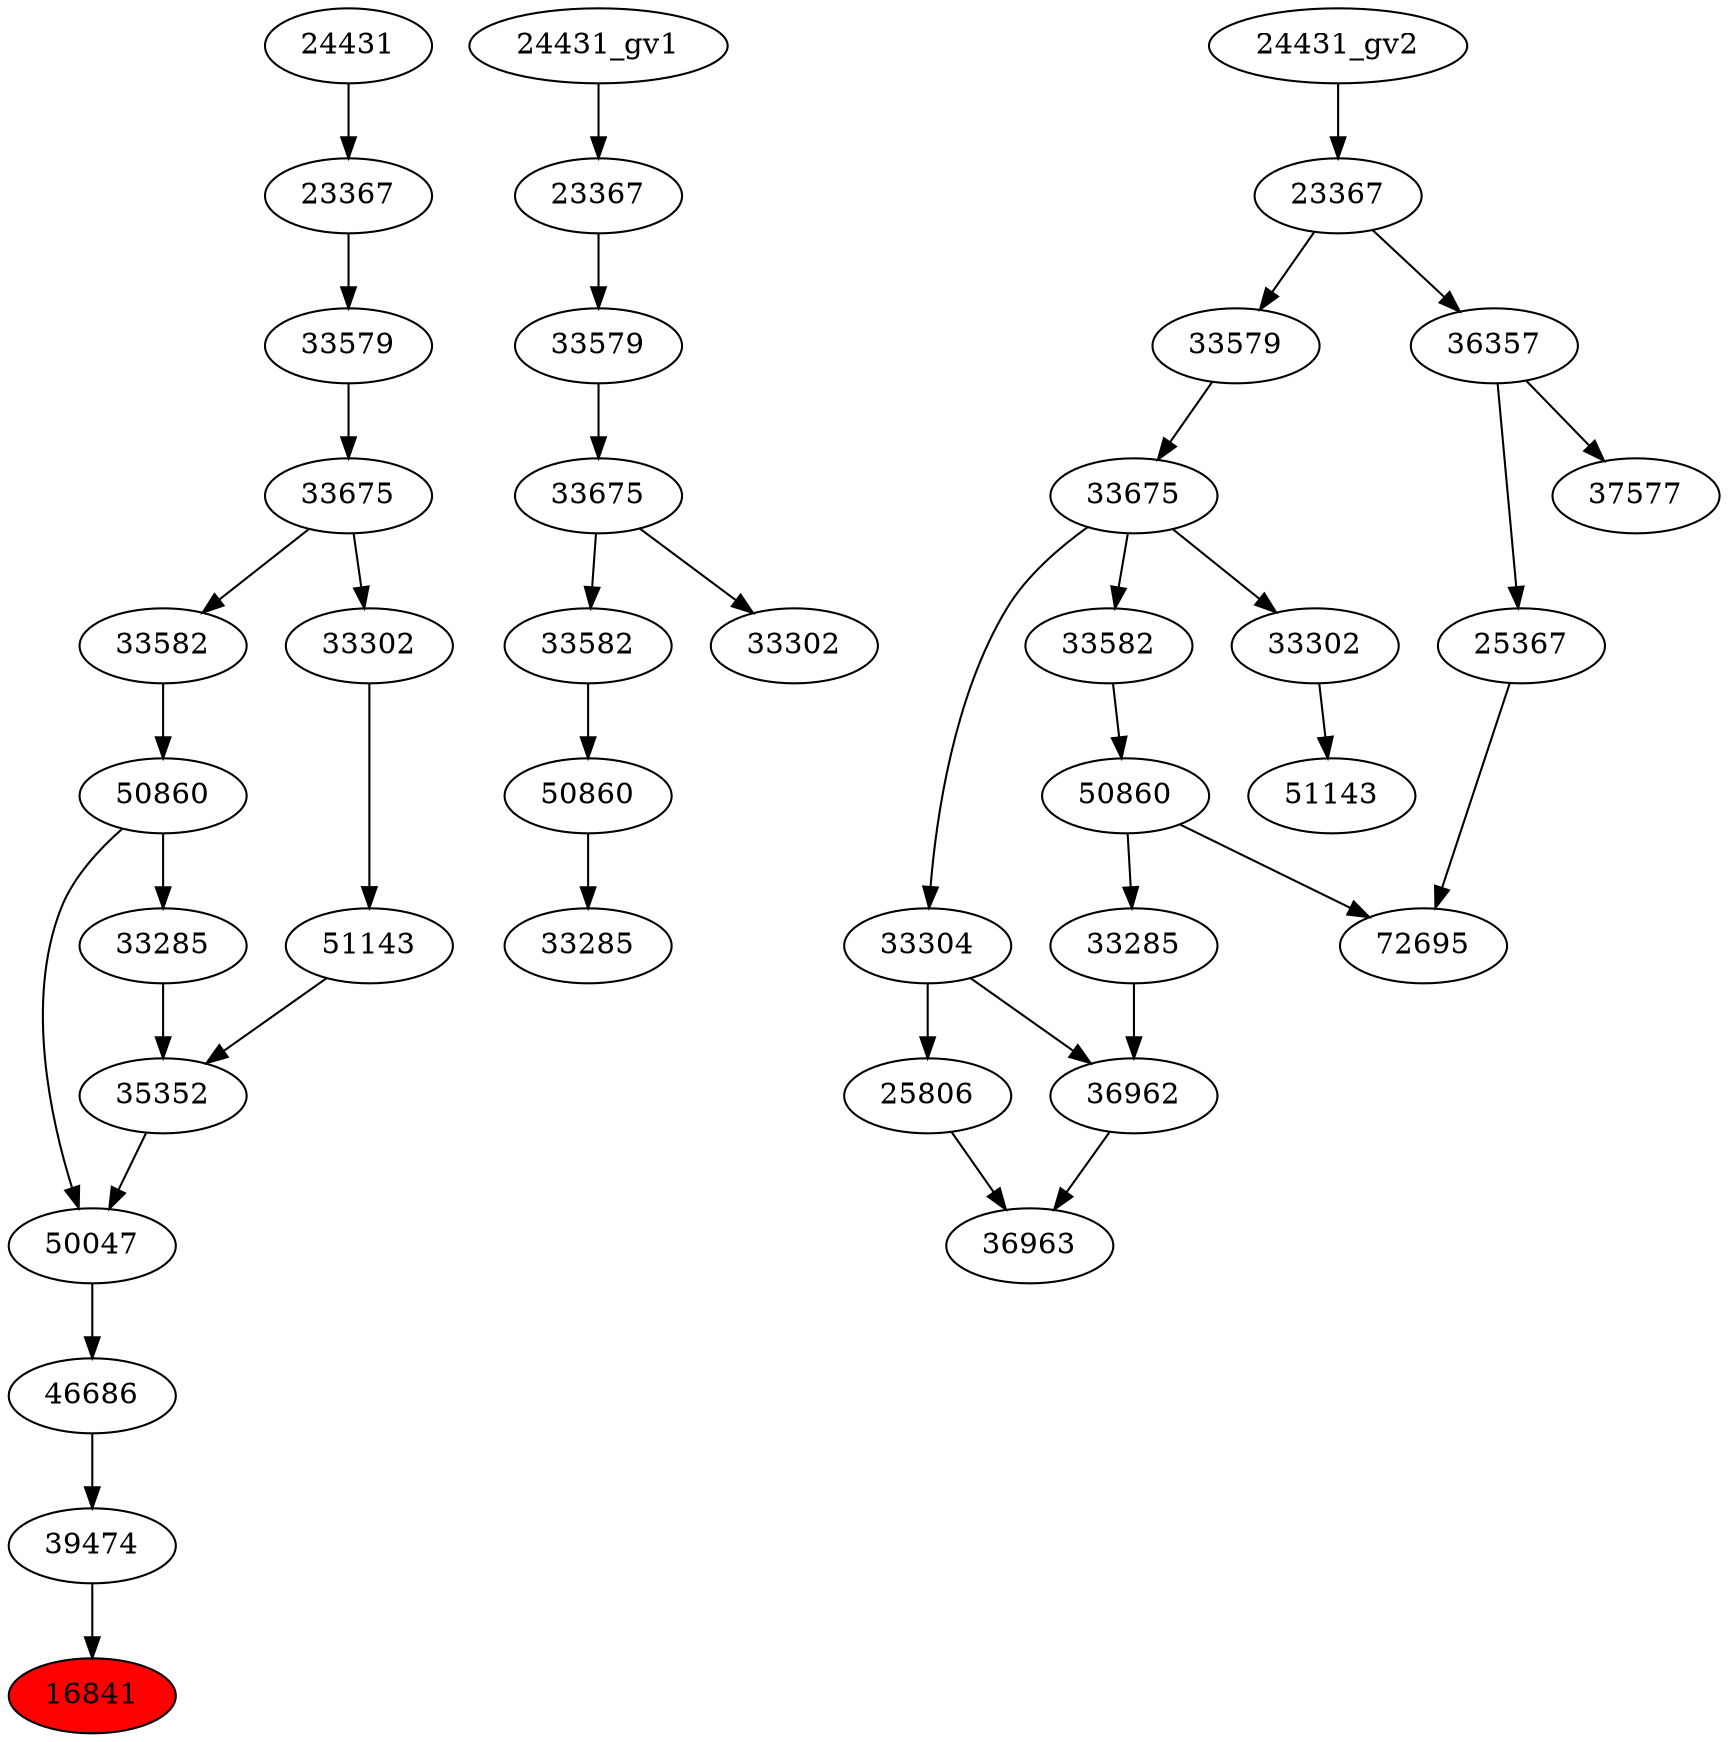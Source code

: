 strict digraph root {
	node [label="\N"];
	{
		node [fillcolor="",
			label="\N",
			style=""
		];
		16841		 [fillcolor=red,
			label=16841,
			style=filled];
		39474		 [label=39474];
		39474 -> 16841;
		46686		 [label=46686];
		46686 -> 39474;
		50047		 [label=50047];
		50047 -> 46686;
		35352		 [label=35352];
		35352 -> 50047;
		50860		 [label=50860];
		50860 -> 50047;
		33285		 [label=33285];
		50860 -> 33285;
		33285 -> 35352;
		51143		 [label=51143];
		51143 -> 35352;
		33582		 [label=33582];
		33582 -> 50860;
		33302		 [label=33302];
		33302 -> 51143;
		33675		 [label=33675];
		33675 -> 33582;
		33675 -> 33302;
		33579		 [label=33579];
		33579 -> 33675;
		23367		 [label=23367];
		23367 -> 33579;
		24431		 [label=24431];
		24431 -> 23367;
	}
	{
		node [label="\N"];
		"50860_gv1"		 [label=50860];
		"33285_gv1"		 [label=33285];
		"50860_gv1" -> "33285_gv1";
		"33582_gv1"		 [label=33582];
		"33582_gv1" -> "50860_gv1";
		"33675_gv1"		 [label=33675];
		"33675_gv1" -> "33582_gv1";
		"33302_gv1"		 [label=33302];
		"33675_gv1" -> "33302_gv1";
		"33579_gv1"		 [label=33579];
		"33579_gv1" -> "33675_gv1";
		"23367_gv1"		 [label=23367];
		"23367_gv1" -> "33579_gv1";
		"24431_gv1" -> "23367_gv1";
	}
	{
		node [label="\N"];
		36962		 [label=36962];
		36963		 [label=36963];
		36962 -> 36963;
		"33285_gv2"		 [label=33285];
		"33285_gv2" -> 36962;
		33304		 [label=33304];
		33304 -> 36962;
		25806		 [label=25806];
		33304 -> 25806;
		"50860_gv2"		 [label=50860];
		"50860_gv2" -> "33285_gv2";
		72695		 [label=72695];
		"50860_gv2" -> 72695;
		"33675_gv2"		 [label=33675];
		"33675_gv2" -> 33304;
		"33582_gv2"		 [label=33582];
		"33675_gv2" -> "33582_gv2";
		"33302_gv2"		 [label=33302];
		"33675_gv2" -> "33302_gv2";
		"33582_gv2" -> "50860_gv2";
		25806 -> 36963;
		"33579_gv2"		 [label=33579];
		"33579_gv2" -> "33675_gv2";
		"51143_gv1"		 [label=51143];
		"33302_gv2" -> "51143_gv1";
		"23367_gv2"		 [label=23367];
		"23367_gv2" -> "33579_gv2";
		36357		 [label=36357];
		"23367_gv2" -> 36357;
		25367		 [label=25367];
		25367 -> 72695;
		"24431_gv2" -> "23367_gv2";
		36357 -> 25367;
		37577		 [label=37577];
		36357 -> 37577;
	}
}
